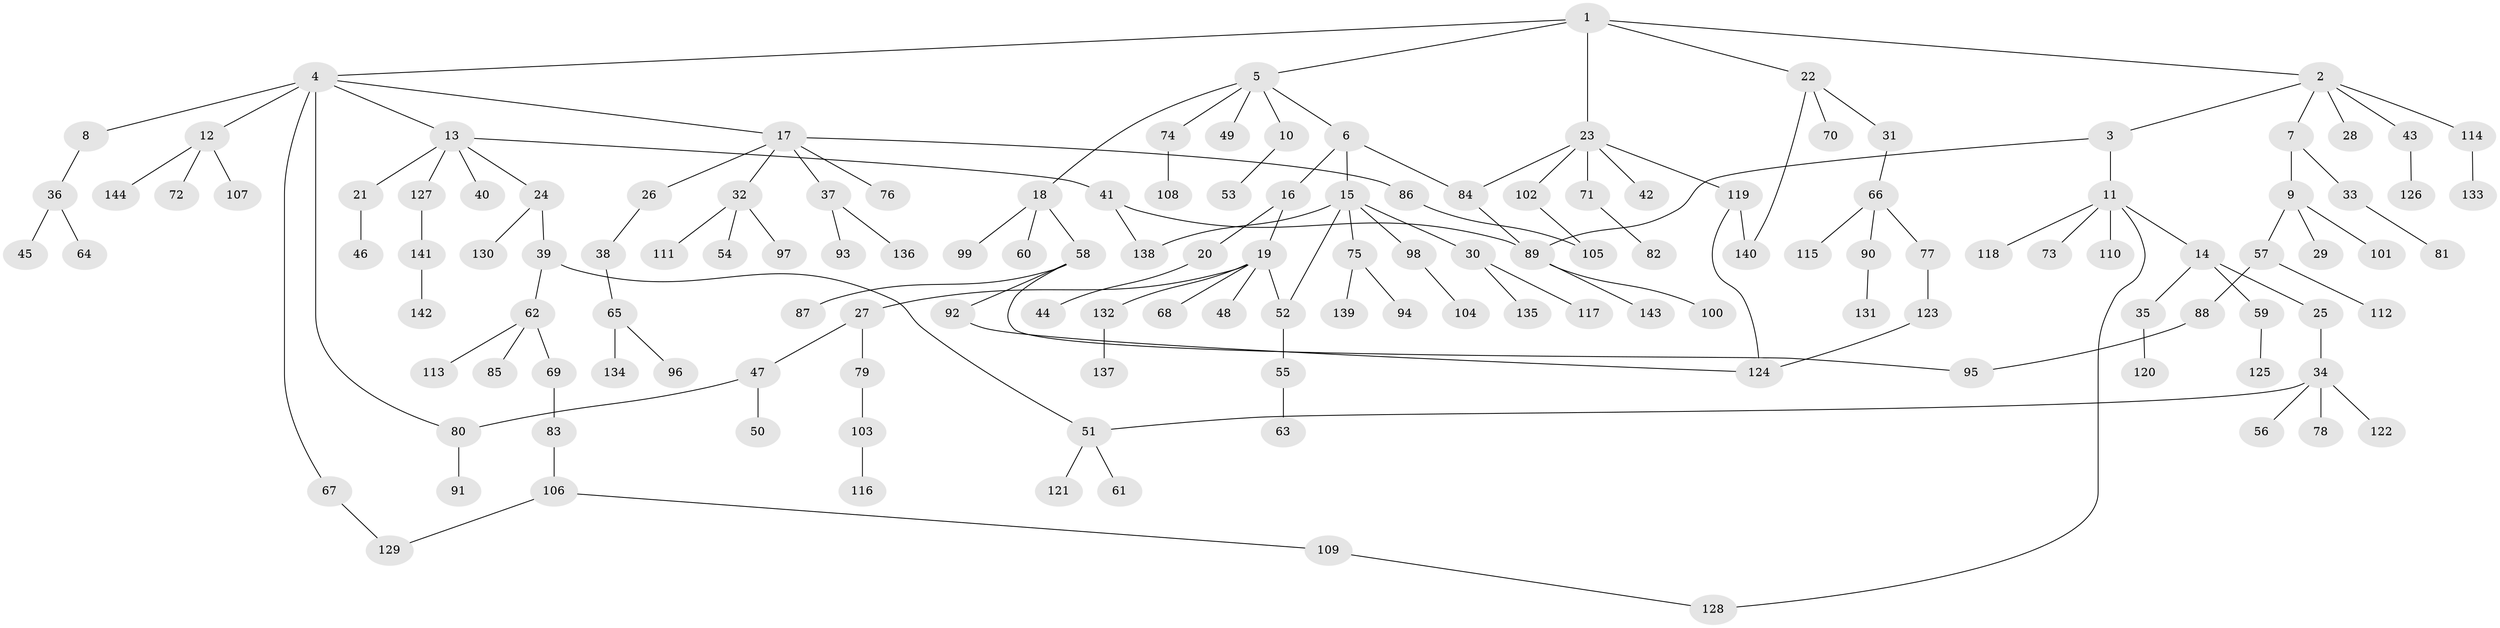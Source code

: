 // Generated by graph-tools (version 1.1) at 2025/49/03/09/25 03:49:19]
// undirected, 144 vertices, 157 edges
graph export_dot {
graph [start="1"]
  node [color=gray90,style=filled];
  1;
  2;
  3;
  4;
  5;
  6;
  7;
  8;
  9;
  10;
  11;
  12;
  13;
  14;
  15;
  16;
  17;
  18;
  19;
  20;
  21;
  22;
  23;
  24;
  25;
  26;
  27;
  28;
  29;
  30;
  31;
  32;
  33;
  34;
  35;
  36;
  37;
  38;
  39;
  40;
  41;
  42;
  43;
  44;
  45;
  46;
  47;
  48;
  49;
  50;
  51;
  52;
  53;
  54;
  55;
  56;
  57;
  58;
  59;
  60;
  61;
  62;
  63;
  64;
  65;
  66;
  67;
  68;
  69;
  70;
  71;
  72;
  73;
  74;
  75;
  76;
  77;
  78;
  79;
  80;
  81;
  82;
  83;
  84;
  85;
  86;
  87;
  88;
  89;
  90;
  91;
  92;
  93;
  94;
  95;
  96;
  97;
  98;
  99;
  100;
  101;
  102;
  103;
  104;
  105;
  106;
  107;
  108;
  109;
  110;
  111;
  112;
  113;
  114;
  115;
  116;
  117;
  118;
  119;
  120;
  121;
  122;
  123;
  124;
  125;
  126;
  127;
  128;
  129;
  130;
  131;
  132;
  133;
  134;
  135;
  136;
  137;
  138;
  139;
  140;
  141;
  142;
  143;
  144;
  1 -- 2;
  1 -- 4;
  1 -- 5;
  1 -- 22;
  1 -- 23;
  2 -- 3;
  2 -- 7;
  2 -- 28;
  2 -- 43;
  2 -- 114;
  3 -- 11;
  3 -- 89;
  4 -- 8;
  4 -- 12;
  4 -- 13;
  4 -- 17;
  4 -- 67;
  4 -- 80;
  5 -- 6;
  5 -- 10;
  5 -- 18;
  5 -- 49;
  5 -- 74;
  6 -- 15;
  6 -- 16;
  6 -- 84;
  7 -- 9;
  7 -- 33;
  8 -- 36;
  9 -- 29;
  9 -- 57;
  9 -- 101;
  10 -- 53;
  11 -- 14;
  11 -- 73;
  11 -- 110;
  11 -- 118;
  11 -- 128;
  12 -- 72;
  12 -- 107;
  12 -- 144;
  13 -- 21;
  13 -- 24;
  13 -- 40;
  13 -- 41;
  13 -- 127;
  14 -- 25;
  14 -- 35;
  14 -- 59;
  15 -- 30;
  15 -- 52;
  15 -- 75;
  15 -- 98;
  15 -- 138;
  16 -- 19;
  16 -- 20;
  17 -- 26;
  17 -- 32;
  17 -- 37;
  17 -- 76;
  17 -- 86;
  18 -- 58;
  18 -- 60;
  18 -- 99;
  19 -- 27;
  19 -- 48;
  19 -- 68;
  19 -- 132;
  19 -- 52;
  20 -- 44;
  21 -- 46;
  22 -- 31;
  22 -- 70;
  22 -- 140;
  23 -- 42;
  23 -- 71;
  23 -- 102;
  23 -- 119;
  23 -- 84;
  24 -- 39;
  24 -- 130;
  25 -- 34;
  26 -- 38;
  27 -- 47;
  27 -- 79;
  30 -- 117;
  30 -- 135;
  31 -- 66;
  32 -- 54;
  32 -- 97;
  32 -- 111;
  33 -- 81;
  34 -- 56;
  34 -- 78;
  34 -- 122;
  34 -- 51;
  35 -- 120;
  36 -- 45;
  36 -- 64;
  37 -- 93;
  37 -- 136;
  38 -- 65;
  39 -- 51;
  39 -- 62;
  41 -- 138;
  41 -- 89;
  43 -- 126;
  47 -- 50;
  47 -- 80;
  51 -- 61;
  51 -- 121;
  52 -- 55;
  55 -- 63;
  57 -- 88;
  57 -- 112;
  58 -- 87;
  58 -- 92;
  58 -- 95;
  59 -- 125;
  62 -- 69;
  62 -- 85;
  62 -- 113;
  65 -- 96;
  65 -- 134;
  66 -- 77;
  66 -- 90;
  66 -- 115;
  67 -- 129;
  69 -- 83;
  71 -- 82;
  74 -- 108;
  75 -- 94;
  75 -- 139;
  77 -- 123;
  79 -- 103;
  80 -- 91;
  83 -- 106;
  84 -- 89;
  86 -- 105;
  88 -- 95;
  89 -- 100;
  89 -- 143;
  90 -- 131;
  92 -- 124;
  98 -- 104;
  102 -- 105;
  103 -- 116;
  106 -- 109;
  106 -- 129;
  109 -- 128;
  114 -- 133;
  119 -- 124;
  119 -- 140;
  123 -- 124;
  127 -- 141;
  132 -- 137;
  141 -- 142;
}

